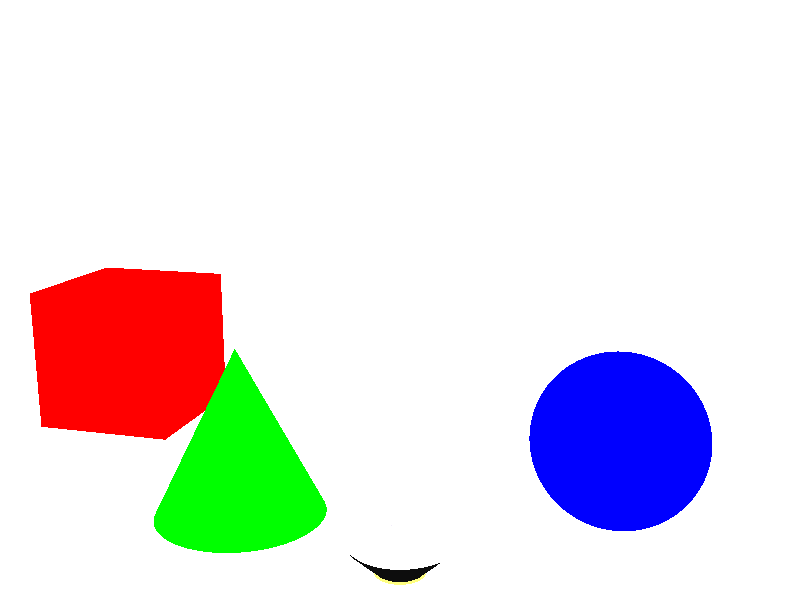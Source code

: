 // Persistence of Vision Ray Tracer Scene Description File
// File: litebulb.pov
// Vers: 3.1
// Desc: household incandescent bulb (60 Watt)
// Date: 99.701
// Auth: Bob Hughes
// Mail: mailto:inversez@aol.com?Subject=PoV-Scene
// Note: This is set up as a scene file, to use only the bulb itself you will need to set
//       the Scene switch to off and use  LB  as the object in your own scenes (using this as a include).
//        _C_  must be defined also for using the light intensity you want (see the Lightbulb section).
//       Bulb dimensions are inches of approximately 4.25 H by 2.25 W & D, base tip centered on <0,0,0>.
//       Light fading starting at 15 units with a linear dropoff.
//       Keep in mind the light output is not relevant to real lightbulbs :-)
// Warn: Since this uses 'sor' it is highly unstable so certain viewpoints will cause distortion!

#declare Scene=on;

#if (Scene!=off)

global_settings {
max_trace_level 9
//ambient_light <1.5,1.5,1.5>*.75
//     radiosity {
//       brightness 3
//       count 123
//       distance_maximum 3  // 1/3 camera to object distance
//       error_bound 0.38
//       gray_threshold 0.4
//       low_error_factor 0.7
//       minimum_reuse 0.018
//       nearest_count 7
//       recursion_limit 1
//     }
 }

// Set a color of the background. NOTE: this affects scene reflections
background {
 color red 0.125 green 0.125 blue 0.125
}

// white pointlight and camera with variable positions
#declare LCX = 0;
#declare LCY = 0;
#declare LCZ = -9;
// rotation vectors (adjust for varying placements)
#declare RLX = 40;		#declare RCX = 30;
#declare RLY = 33;		#declare RCY = -15;
#declare RLZ = 0;		#declare RCZ = 0;

// external light
//light_source { <LCX,LCY,LCZ-15> color rgb <1.5,1.5,1.5>*.333 // *.667 approximates color rgb 1
//        spotlight point_at 0 radius 15 falloff 20
// rotate RLX*x rotate RLY*y rotate RLZ*z
//}
camera {
  location  <LCX,LCY,LCZ>
	rotate RCX*x rotate RCY*y rotate RCZ*z
  angle 45
  look_at   <0, 2.75, 0>
}

// scene surroundings
// room
box {<-75,-12.5,-50>,<75,25,50> hollow on
     pigment {rgb 1} finish {ambient .15 diffuse .85}}
// tabletop
box {<-10,-2,-10>,<10,-.5,10> pigment {rgb 1} finish {ambient .1 diffuse .8}}
// misc. objects
sphere {0,1 pigment {blue 1} translate <1.75,.51,3>}
cone {-y,1,y,0 pigment {green 1} translate <-2.5,.51,2.125>}
box {-1,1 pigment {red 1} translate <-5.5,.51,5>}
#end  // use scene or not


/* %%%%%%%%%%%%%%%%%%%%%%%%%%%%%%%%%%%%%% Lightbulb %%%%%%%%%%%%%%%%%%%%%%%%%%%%%%%%%%%%%% */

// light intensity [0 to 1 typically]
#declare _C_ = .667; // clock;

// scale factor [inversely proportional to end scale, ie. LB at 0.5 would be 2 here]
#declare SF = 1; // change this according to any rescaling to be done

// Area light smoothness [1X1, 2X2, etc.]
#declare AS = 4;

// Area light jitter on or off (really not a good idea to turn off)
#declare AJ = on;

// lightbulb threads
#declare Thread =
union {union {
 difference { // threads
 cylinder {-y,y,1.1}
 torus {1.25,.25 rotate <15,-45,0> translate -1*y}
 torus {1.25,.25 rotate <15,-45,0> translate -.5*y}
 torus {1.25,.25 rotate <15,-45,0> translate 0*y}
 torus {1.25,.25 rotate <15,-45,0> translate .5*y}
 torus {1.25,.25 rotate <15,-45,0> translate 1*y}
 } // difference
 cone {0,1,.15*y,1.05 scale 1.05 translate 1*y} // upper thread lip
 cone {0,1,-.42*y,.667 scale 1.05 translate -1*y} // thread base
   texture {pigment {rgb<.985,.98,.99>*2}
    finish {ambient .025 diffuse .7 metallic brilliance -.075 reflection .5 reflection_exponent .9
         specular .9 roughness .006 phong .35 phong_size 6}
   }
  scale <.2975,.2125,.2975> translate -.18*y
 } // union
 cone {-y,.4,0,1 // insulator
       scale <.2975,.17,.2975> translate -.415*y
  texture {pigment {rgb<.05,.05,.05>}
   finish {ambient .05 diffuse .5 metallic brilliance 2.5 reflection .25 reflection_exponent .75}
         }
 }
 cylinder {-y,y,1 // brass contact
           scale <.425,.025,.425> scale <.3375,.225,.3375> translate -.575*y
  texture {pigment {rgb<1.95,1.95,.5>}
   finish {ambient .05 diffuse .75 metallic brilliance 2.5 reflection .125 reflection_exponent .75 specular .5 roughness .1}
  }
 } sphere {0,1 // solder contact
           scale <.1125,.05,.1125> translate -.58*y
  texture {pigment {rgb<.95,.95,.95>}
   finish {ambient .05 diffuse .75 metallic brilliance .5 reflection .125 reflection_exponent .75 specular .5 roughness .1}
  }
 }
  scale .96 translate -.06*y
} // union

#declare ContactThread=
difference { // hollow out threads
        object {Thread} object {Thread scale <.95,1.01,.95> translate .0125*y}
}

// lightbulb glass object
#declare LBG =
sor{
	16,
	<0.1,-0.06>,
	<0.1575,0.025>,
	<0.1625,0.125>,
	<0.185,0.242124>,
	<0.23,0.36>,
        <0.26,0.42>,
	<0.29,0.48>,
	<0.338973,0.632548>,
	<0.326867,0.759663>,
	<0.284495,0.853486>,
	<0.226991,0.920070>,
	<0.145274,0.971522>,
	<0.081717,0.992707>,
	<0.030265,0.998761>,
	<0.005000,1.000000>,
	<0.000000,1.004814>
 // sturm
  scale 2
}

// whole light bulb
#declare LB =
union {
// actual light source
light_source {0 // color is set to go very high due to opacity in bulb glass
         color rgb <1.33+(_C_*1),.75+(_C_*1.5),.667+(_C_*1.667)>*_C_
  area_light <.3+(_C_*.6), -.15-(_C_*.65), 0> <0, .3+(_C_*.6), .15+(_C_*.65)> AS, AS
 #if (AJ!=off) adaptive 1 jitter #end
   fade_distance 15 fade_power 1
 translate <0, 1.33, 0>
}
// final bulb glass
 merge {
 object {LBG hollow on} object {LBG scale .975 translate .01*y}
  texture {pigment {rgbf<(1.25-(.15*_C_)),(1.25-(.15*_C_)),(1.25-(.15*_C_)),(.1+(.2*_C_))>}
   finish {ambient .25+(_C_*.125) diffuse .9-(.5*_C_) specular .8 roughness .005 phong .1 phong_size 5
         reflection .15 reflection_exponent .8}
  }
   interior { fade_distance .75 fade_power 2
        media {
               intervals 9 samples 1,1
                emission <.8+(.175*_C_),.5+(.45*_C_),.3+(.625*_C_)>*(5*_C_)
                absorption <.3,.33,.29>*(3*_C_)
        density {spherical density_map {
                [0 rgb<1,.95,.9>*.15*_C_*.6*SF]
                [.4 rgb<1,.95,.9>*.5*_C_*.6*SF]
                [.8 rgb<1,.95,.9>*3-(1.5*_C_)*.6*SF]
                [1 rgb<1,.95,.9>*6-(3*_C_)*.6*SF]
        }} scale <.3125,.625,.3125> translate 1.46*y
        }}
 /*
  // use any light bulb logo here based on a 275 by 275 pixel gif with white background (palette # 255)
  texture {pigment {image_map { 
                               gif "ge_logo.gif"
                               map_type 0 once filter 255,1 transmit 0,.33+(.33*_C_)}
   translate -.5 rotate 90*x scale <.45,1,.45>}}
 */
 } // merge
// filament glass
 union {
 difference {
 difference {
 blob {threshold .5
        cylinder {-x*1,x*1,1.1,1 scale <1.33,.6,1.25> translate .33*y}
        cylinder {-x*1,x*1,1,1 scale <1.25,.6,1.25> translate -.1*y}
        cylinder {-y,0,1,1 scale <1.75,2.9,1>}
        cylinder {-y*1.25,-y*.5,1.1,1 scale <1.75,2,3>}
    scale <.0825,.1875,.05> translate .3*y
 }
 cylinder {0,.25*y,.1 translate .525*y}
 cylinder {0,-.1125*y,.03 scale <1,1,.25> translate .52501*y}
 sphere {0,1 scale <.0625,.0875,.075> translate .125*y}
 cylinder {-.5*y,.5*y,1 scale <.0625,.5,.075> translate -.125*y}
 }
 sphere {0,.1 scale <.5,.667,.667> translate .33*y}
 }
 cylinder {-.5*y,.5*y,1 scale <.025,.5,.025> translate 0*y}
 
  texture {pigment {rgbf<1.133,1.13,1.127,(.75-(.125*_C_))>}
   finish {ambient .33-(_C_*.25) diffuse .8-(.4*_C_) specular .5 roughness .005 reflection .2}
  } interior {ior 1.45 caustics 3 fade_distance .175 fade_power 1}
 } // union
// filament supports
 union {
        cylinder {-y,y,.0036 scale <1,.4,1> rotate <0,0,1> translate <-.05,-.1,0>}
        cylinder {-y,y,.0036 scale <1,.4,1> rotate <0,0,-1> translate <.05,-.1,0>}
        cylinder {-y,y,.0036 scale <1,.0775,1> rotate <0,0,10> translate <-.075,.375,0>}
        cylinder {-y,y,.0036 scale <1,.0775,1> rotate <0,0,-10> translate <.075,.375,0>}
        cylinder {-y,y,.0036 scale <1,.3,1> rotate <0,0,25> translate <-.2125,.7125,0>}
        cylinder {-y,y,.0036 scale <1,.15,1> rotate <0,0,-29> translate <.16,.575,0>}
        cylinder {-y,y,.0036 scale <1,.36,1> rotate <0,0,-11> translate <-.2675,1.325,0>}
        cylinder {-y,y,.0036 scale <1,.15,1> rotate <0,0,10> translate <.2,.85,0>}
        cylinder {-y,y,.0036 scale <1,.125,1> rotate <0,0,90> translate <-.075,1.67,0>}
        cylinder {-y,y,.0036 scale <1,.125,1> rotate <0,0,90> translate <.05,1,0>}
        cylinder {-y,y,.0036 scale <1,.025,1> rotate <90,0,0> translate <0,1.67,0>}
        cylinder {-y,y,.0036 scale <1,.025,1> rotate <90,0,0> translate <0,1,0>}
         texture {pigment {rgbf<.95,.925,.975>}
  finish {ambient .125 diffuse .667 metallic brilliance 2 reflection .25 reflection_exponent .75}
  }
 } // union
// filament
  cylinder {-y,y,1
        #if (_C_!=0) no_shadow #end
         texture {pigment {gradient y frequency 9
                 color_map {
                [.75 color rgbf<1,1,1,1>]
                [.75 color rgbf<2.5*(2-_C_),1.75*(1.125-_C_),1.125*(1.5-_C_),0>*(2*_C_)]
                } triangle_wave rotate 1*z}
  finish {ambient .15+(.85*_C_) diffuse .75 metallic brilliance 1.5 reflection .25 reflection_exponent .75}
         } scale <.02,.25,.02> translate 1.33*y
  } // union
 object {ContactThread}
  translate 0.75*y scale 1.7
} // union

#if (Scene=on)
LB  // the light bulb complete
#end
